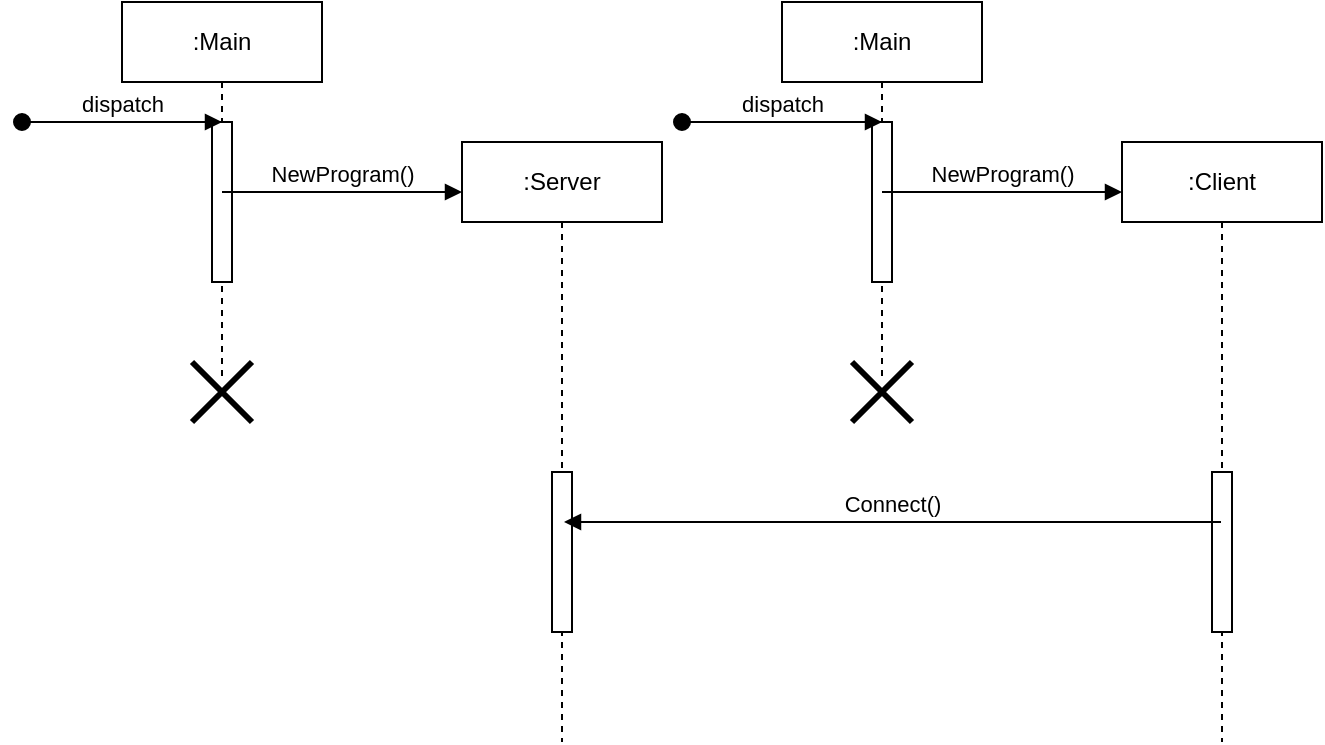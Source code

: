 <mxfile version="27.0.6">
  <diagram name="Page-1" id="fSoLDmt2LplABd6LEfUW">
    <mxGraphModel dx="2040" dy="730" grid="1" gridSize="10" guides="1" tooltips="1" connect="1" arrows="1" fold="1" page="1" pageScale="1" pageWidth="827" pageHeight="1169" math="0" shadow="0">
      <root>
        <mxCell id="0" />
        <mxCell id="1" parent="0" />
        <mxCell id="9-5oRkwx2I15n0rI8hHB-1" value=":Main" style="shape=umlLifeline;perimeter=lifelinePerimeter;whiteSpace=wrap;html=1;container=1;dropTarget=0;collapsible=0;recursiveResize=0;outlineConnect=0;portConstraint=eastwest;newEdgeStyle={&quot;curved&quot;:0,&quot;rounded&quot;:0};" parent="1" vertex="1">
          <mxGeometry x="-720" y="310" width="100" height="190" as="geometry" />
        </mxCell>
        <mxCell id="iUhGSszVBfwWcUKrmK6L-1" value="" style="html=1;points=[[0,0,0,0,5],[0,1,0,0,-5],[1,0,0,0,5],[1,1,0,0,-5]];perimeter=orthogonalPerimeter;outlineConnect=0;targetShapes=umlLifeline;portConstraint=eastwest;newEdgeStyle={&quot;curved&quot;:0,&quot;rounded&quot;:0};" vertex="1" parent="9-5oRkwx2I15n0rI8hHB-1">
          <mxGeometry x="45" y="60" width="10" height="80" as="geometry" />
        </mxCell>
        <mxCell id="iUhGSszVBfwWcUKrmK6L-3" value="" style="shape=umlDestroy;whiteSpace=wrap;html=1;strokeWidth=3;targetShapes=umlLifeline;" vertex="1" parent="9-5oRkwx2I15n0rI8hHB-1">
          <mxGeometry x="35" y="180" width="30" height="30" as="geometry" />
        </mxCell>
        <mxCell id="iUhGSszVBfwWcUKrmK6L-2" value="dispatch" style="html=1;verticalAlign=bottom;startArrow=oval;startFill=1;endArrow=block;startSize=8;curved=0;rounded=0;" edge="1" parent="1">
          <mxGeometry width="60" relative="1" as="geometry">
            <mxPoint x="-770" y="370" as="sourcePoint" />
            <mxPoint x="-670" y="370" as="targetPoint" />
          </mxGeometry>
        </mxCell>
        <mxCell id="iUhGSszVBfwWcUKrmK6L-4" value="NewProgram()" style="html=1;verticalAlign=bottom;endArrow=block;curved=0;rounded=0;" edge="1" parent="1" source="9-5oRkwx2I15n0rI8hHB-1">
          <mxGeometry width="80" relative="1" as="geometry">
            <mxPoint x="-660" y="404.5" as="sourcePoint" />
            <mxPoint x="-550" y="405" as="targetPoint" />
          </mxGeometry>
        </mxCell>
        <mxCell id="iUhGSszVBfwWcUKrmK6L-5" value=":Server" style="shape=umlLifeline;perimeter=lifelinePerimeter;whiteSpace=wrap;html=1;container=1;dropTarget=0;collapsible=0;recursiveResize=0;outlineConnect=0;portConstraint=eastwest;newEdgeStyle={&quot;curved&quot;:0,&quot;rounded&quot;:0};" vertex="1" parent="1">
          <mxGeometry x="-550" y="380" width="100" height="300" as="geometry" />
        </mxCell>
        <mxCell id="iUhGSszVBfwWcUKrmK6L-14" value="" style="html=1;points=[[0,0,0,0,5],[0,1,0,0,-5],[1,0,0,0,5],[1,1,0,0,-5]];perimeter=orthogonalPerimeter;outlineConnect=0;targetShapes=umlLifeline;portConstraint=eastwest;newEdgeStyle={&quot;curved&quot;:0,&quot;rounded&quot;:0};" vertex="1" parent="iUhGSszVBfwWcUKrmK6L-5">
          <mxGeometry x="45" y="165" width="10" height="80" as="geometry" />
        </mxCell>
        <mxCell id="iUhGSszVBfwWcUKrmK6L-8" value=":Main" style="shape=umlLifeline;perimeter=lifelinePerimeter;whiteSpace=wrap;html=1;container=1;dropTarget=0;collapsible=0;recursiveResize=0;outlineConnect=0;portConstraint=eastwest;newEdgeStyle={&quot;curved&quot;:0,&quot;rounded&quot;:0};" vertex="1" parent="1">
          <mxGeometry x="-390" y="310" width="100" height="190" as="geometry" />
        </mxCell>
        <mxCell id="iUhGSszVBfwWcUKrmK6L-9" value="" style="html=1;points=[[0,0,0,0,5],[0,1,0,0,-5],[1,0,0,0,5],[1,1,0,0,-5]];perimeter=orthogonalPerimeter;outlineConnect=0;targetShapes=umlLifeline;portConstraint=eastwest;newEdgeStyle={&quot;curved&quot;:0,&quot;rounded&quot;:0};" vertex="1" parent="iUhGSszVBfwWcUKrmK6L-8">
          <mxGeometry x="45" y="60" width="10" height="80" as="geometry" />
        </mxCell>
        <mxCell id="iUhGSszVBfwWcUKrmK6L-10" value="" style="shape=umlDestroy;whiteSpace=wrap;html=1;strokeWidth=3;targetShapes=umlLifeline;" vertex="1" parent="iUhGSszVBfwWcUKrmK6L-8">
          <mxGeometry x="35" y="180" width="30" height="30" as="geometry" />
        </mxCell>
        <mxCell id="iUhGSszVBfwWcUKrmK6L-11" value="dispatch" style="html=1;verticalAlign=bottom;startArrow=oval;startFill=1;endArrow=block;startSize=8;curved=0;rounded=0;" edge="1" parent="1">
          <mxGeometry width="60" relative="1" as="geometry">
            <mxPoint x="-440" y="370" as="sourcePoint" />
            <mxPoint x="-340" y="370" as="targetPoint" />
          </mxGeometry>
        </mxCell>
        <mxCell id="iUhGSszVBfwWcUKrmK6L-12" value="NewProgram()" style="html=1;verticalAlign=bottom;endArrow=block;curved=0;rounded=0;" edge="1" parent="1" source="iUhGSszVBfwWcUKrmK6L-8">
          <mxGeometry width="80" relative="1" as="geometry">
            <mxPoint x="-330" y="404.5" as="sourcePoint" />
            <mxPoint x="-220" y="405" as="targetPoint" />
          </mxGeometry>
        </mxCell>
        <mxCell id="iUhGSszVBfwWcUKrmK6L-13" value=":Client" style="shape=umlLifeline;perimeter=lifelinePerimeter;whiteSpace=wrap;html=1;container=1;dropTarget=0;collapsible=0;recursiveResize=0;outlineConnect=0;portConstraint=eastwest;newEdgeStyle={&quot;curved&quot;:0,&quot;rounded&quot;:0};" vertex="1" parent="1">
          <mxGeometry x="-220" y="380" width="100" height="300" as="geometry" />
        </mxCell>
        <mxCell id="iUhGSszVBfwWcUKrmK6L-15" value="" style="html=1;points=[[0,0,0,0,5],[0,1,0,0,-5],[1,0,0,0,5],[1,1,0,0,-5]];perimeter=orthogonalPerimeter;outlineConnect=0;targetShapes=umlLifeline;portConstraint=eastwest;newEdgeStyle={&quot;curved&quot;:0,&quot;rounded&quot;:0};" vertex="1" parent="iUhGSszVBfwWcUKrmK6L-13">
          <mxGeometry x="45" y="165" width="10" height="80" as="geometry" />
        </mxCell>
        <mxCell id="iUhGSszVBfwWcUKrmK6L-16" value="Connect()" style="html=1;verticalAlign=bottom;endArrow=block;curved=0;rounded=0;" edge="1" parent="1" source="iUhGSszVBfwWcUKrmK6L-13">
          <mxGeometry width="80" relative="1" as="geometry">
            <mxPoint x="-328.5" y="570" as="sourcePoint" />
            <mxPoint x="-499" y="570" as="targetPoint" />
          </mxGeometry>
        </mxCell>
      </root>
    </mxGraphModel>
  </diagram>
</mxfile>

